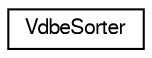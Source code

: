 digraph "Graphical Class Hierarchy"
{
  edge [fontname="FreeSans",fontsize="10",labelfontname="FreeSans",labelfontsize="10"];
  node [fontname="FreeSans",fontsize="10",shape=record];
  rankdir="LR";
  Node0 [label="VdbeSorter",height=0.2,width=0.4,color="black", fillcolor="white", style="filled",URL="$structVdbeSorter.html"];
}
